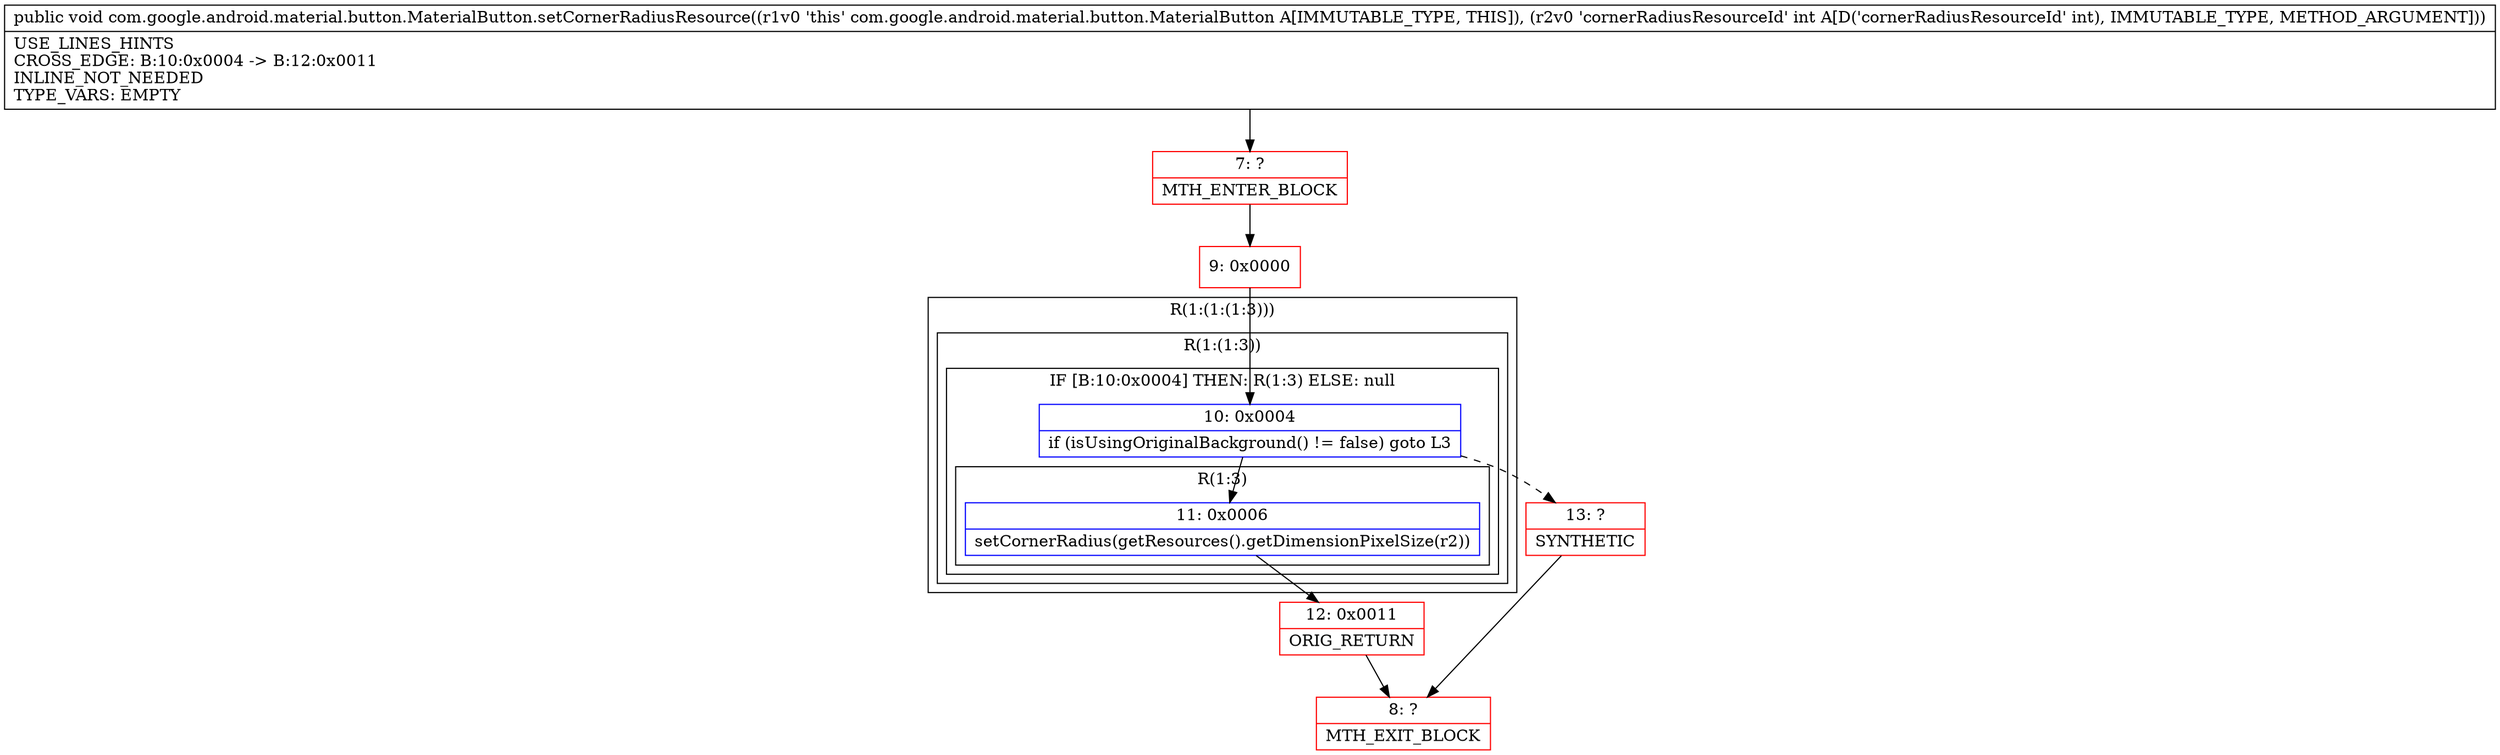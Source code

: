 digraph "CFG forcom.google.android.material.button.MaterialButton.setCornerRadiusResource(I)V" {
subgraph cluster_Region_59437826 {
label = "R(1:(1:(1:3)))";
node [shape=record,color=blue];
subgraph cluster_Region_675130846 {
label = "R(1:(1:3))";
node [shape=record,color=blue];
subgraph cluster_IfRegion_1059647270 {
label = "IF [B:10:0x0004] THEN: R(1:3) ELSE: null";
node [shape=record,color=blue];
Node_10 [shape=record,label="{10\:\ 0x0004|if (isUsingOriginalBackground() != false) goto L3\l}"];
subgraph cluster_Region_1804569551 {
label = "R(1:3)";
node [shape=record,color=blue];
Node_11 [shape=record,label="{11\:\ 0x0006|setCornerRadius(getResources().getDimensionPixelSize(r2))\l}"];
}
}
}
}
Node_7 [shape=record,color=red,label="{7\:\ ?|MTH_ENTER_BLOCK\l}"];
Node_9 [shape=record,color=red,label="{9\:\ 0x0000}"];
Node_12 [shape=record,color=red,label="{12\:\ 0x0011|ORIG_RETURN\l}"];
Node_8 [shape=record,color=red,label="{8\:\ ?|MTH_EXIT_BLOCK\l}"];
Node_13 [shape=record,color=red,label="{13\:\ ?|SYNTHETIC\l}"];
MethodNode[shape=record,label="{public void com.google.android.material.button.MaterialButton.setCornerRadiusResource((r1v0 'this' com.google.android.material.button.MaterialButton A[IMMUTABLE_TYPE, THIS]), (r2v0 'cornerRadiusResourceId' int A[D('cornerRadiusResourceId' int), IMMUTABLE_TYPE, METHOD_ARGUMENT]))  | USE_LINES_HINTS\lCROSS_EDGE: B:10:0x0004 \-\> B:12:0x0011\lINLINE_NOT_NEEDED\lTYPE_VARS: EMPTY\l}"];
MethodNode -> Node_7;Node_10 -> Node_11;
Node_10 -> Node_13[style=dashed];
Node_11 -> Node_12;
Node_7 -> Node_9;
Node_9 -> Node_10;
Node_12 -> Node_8;
Node_13 -> Node_8;
}

